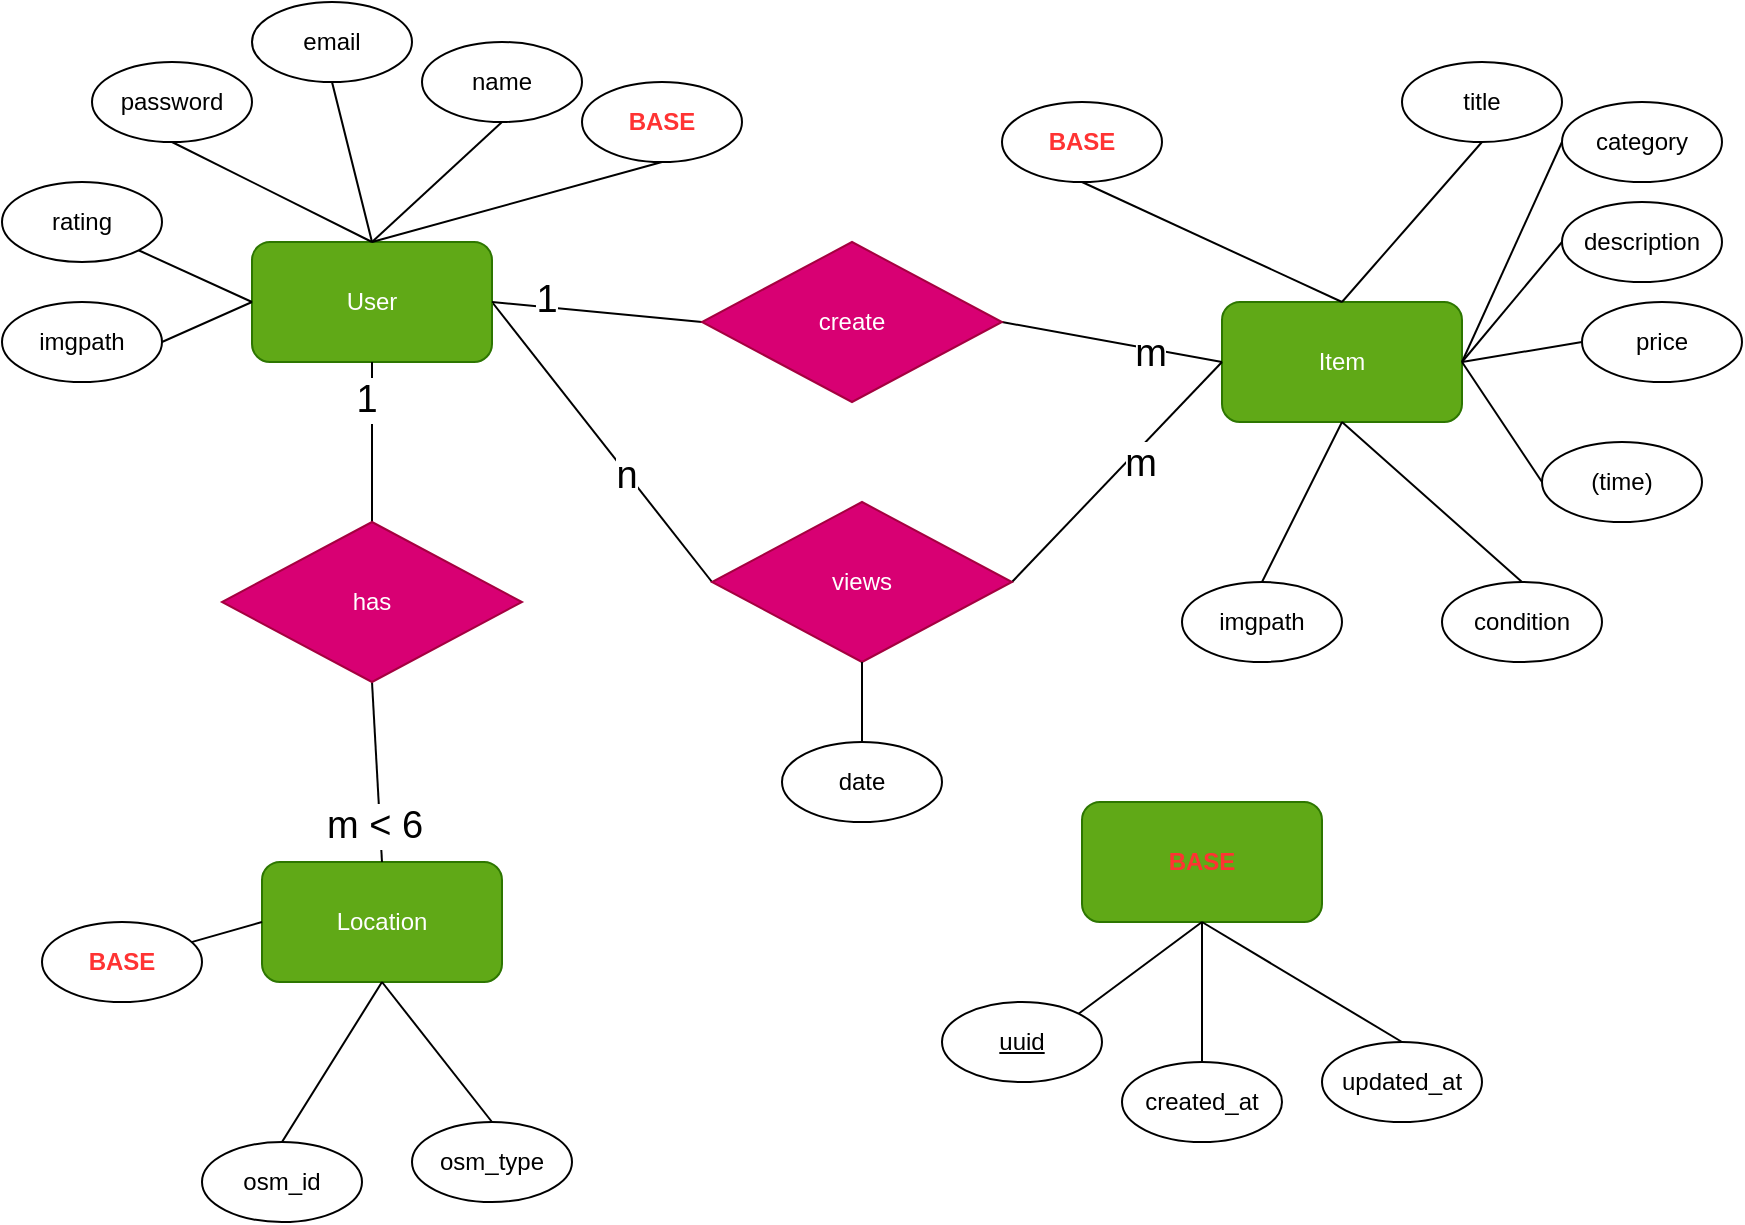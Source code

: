 <mxfile version="15.7.0" type="device"><diagram id="1ABPbdv6LbNUWQz2yqSs" name="Page-1"><mxGraphModel dx="2031" dy="769" grid="1" gridSize="10" guides="1" tooltips="1" connect="1" arrows="1" fold="1" page="1" pageScale="1" pageWidth="850" pageHeight="1100" math="0" shadow="0"><root><mxCell id="0"/><mxCell id="1" parent="0"/><mxCell id="87zOLOv3OQOaKh2De3vN-56" style="edgeStyle=none;rounded=0;orthogonalLoop=1;jettySize=auto;html=1;exitX=1;exitY=0.5;exitDx=0;exitDy=0;entryX=0;entryY=0.5;entryDx=0;entryDy=0;fontSize=19;endArrow=none;endFill=0;" parent="1" source="87zOLOv3OQOaKh2De3vN-1" target="87zOLOv3OQOaKh2De3vN-55" edge="1"><mxGeometry relative="1" as="geometry"/></mxCell><mxCell id="87zOLOv3OQOaKh2De3vN-60" value="n" style="edgeLabel;html=1;align=center;verticalAlign=middle;resizable=0;points=[];fontSize=19;" parent="87zOLOv3OQOaKh2De3vN-56" vertex="1" connectable="0"><mxGeometry x="0.238" y="-1" relative="1" as="geometry"><mxPoint as="offset"/></mxGeometry></mxCell><mxCell id="87zOLOv3OQOaKh2De3vN-1" value="User" style="rounded=1;whiteSpace=wrap;html=1;fillColor=#60a917;strokeColor=#2D7600;fontColor=#ffffff;" parent="1" vertex="1"><mxGeometry x="105" y="270" width="120" height="60" as="geometry"/></mxCell><mxCell id="87zOLOv3OQOaKh2De3vN-2" value="Item" style="rounded=1;whiteSpace=wrap;html=1;fillColor=#60a917;strokeColor=#2D7600;fontColor=#ffffff;" parent="1" vertex="1"><mxGeometry x="590" y="300" width="120" height="60" as="geometry"/></mxCell><mxCell id="87zOLOv3OQOaKh2De3vN-3" value="Location" style="rounded=1;whiteSpace=wrap;html=1;fillColor=#60a917;strokeColor=#2D7600;fontColor=#ffffff;" parent="1" vertex="1"><mxGeometry x="110" y="580" width="120" height="60" as="geometry"/></mxCell><mxCell id="87zOLOv3OQOaKh2De3vN-8" style="rounded=0;orthogonalLoop=1;jettySize=auto;html=1;exitX=0;exitY=0.5;exitDx=0;exitDy=0;entryX=1;entryY=0.5;entryDx=0;entryDy=0;endArrow=none;endFill=0;" parent="1" source="87zOLOv3OQOaKh2De3vN-6" target="87zOLOv3OQOaKh2De3vN-1" edge="1"><mxGeometry relative="1" as="geometry"/></mxCell><mxCell id="87zOLOv3OQOaKh2De3vN-19" value="1" style="edgeLabel;html=1;align=center;verticalAlign=middle;resizable=0;points=[];fontSize=19;" parent="87zOLOv3OQOaKh2De3vN-8" vertex="1" connectable="0"><mxGeometry x="0.5" y="-4" relative="1" as="geometry"><mxPoint as="offset"/></mxGeometry></mxCell><mxCell id="87zOLOv3OQOaKh2De3vN-9" style="rounded=0;orthogonalLoop=1;jettySize=auto;html=1;exitX=1;exitY=0.5;exitDx=0;exitDy=0;entryX=0;entryY=0.5;entryDx=0;entryDy=0;endArrow=none;endFill=0;" parent="1" source="87zOLOv3OQOaKh2De3vN-6" target="87zOLOv3OQOaKh2De3vN-2" edge="1"><mxGeometry relative="1" as="geometry"/></mxCell><mxCell id="87zOLOv3OQOaKh2De3vN-18" value="m" style="edgeLabel;html=1;align=center;verticalAlign=middle;resizable=0;points=[];fontSize=19;" parent="87zOLOv3OQOaKh2De3vN-9" vertex="1" connectable="0"><mxGeometry x="0.367" y="-2" relative="1" as="geometry"><mxPoint x="-1" as="offset"/></mxGeometry></mxCell><mxCell id="87zOLOv3OQOaKh2De3vN-6" value="create" style="rhombus;whiteSpace=wrap;html=1;fillColor=#d80073;strokeColor=#A50040;fontColor=#ffffff;" parent="1" vertex="1"><mxGeometry x="330" y="270" width="150" height="80" as="geometry"/></mxCell><mxCell id="87zOLOv3OQOaKh2De3vN-47" style="edgeStyle=none;rounded=0;orthogonalLoop=1;jettySize=auto;html=1;exitX=0.5;exitY=1;exitDx=0;exitDy=0;entryX=0.5;entryY=0;entryDx=0;entryDy=0;fontSize=19;endArrow=none;endFill=0;" parent="1" source="87zOLOv3OQOaKh2De3vN-11" target="87zOLOv3OQOaKh2De3vN-3" edge="1"><mxGeometry relative="1" as="geometry"/></mxCell><mxCell id="87zOLOv3OQOaKh2De3vN-50" value="m &amp;lt; 6" style="edgeLabel;html=1;align=center;verticalAlign=middle;resizable=0;points=[];fontSize=19;" parent="87zOLOv3OQOaKh2De3vN-47" vertex="1" connectable="0"><mxGeometry x="0.6" y="-3" relative="1" as="geometry"><mxPoint as="offset"/></mxGeometry></mxCell><mxCell id="87zOLOv3OQOaKh2De3vN-48" style="edgeStyle=none;rounded=0;orthogonalLoop=1;jettySize=auto;html=1;exitX=0.5;exitY=0;exitDx=0;exitDy=0;entryX=0.5;entryY=1;entryDx=0;entryDy=0;fontSize=19;endArrow=none;endFill=0;" parent="1" source="87zOLOv3OQOaKh2De3vN-11" target="87zOLOv3OQOaKh2De3vN-1" edge="1"><mxGeometry relative="1" as="geometry"/></mxCell><mxCell id="87zOLOv3OQOaKh2De3vN-49" value="1" style="edgeLabel;html=1;align=center;verticalAlign=middle;resizable=0;points=[];fontSize=19;" parent="87zOLOv3OQOaKh2De3vN-48" vertex="1" connectable="0"><mxGeometry x="0.532" y="3" relative="1" as="geometry"><mxPoint as="offset"/></mxGeometry></mxCell><mxCell id="87zOLOv3OQOaKh2De3vN-11" value="has" style="rhombus;whiteSpace=wrap;html=1;fillColor=#d80073;strokeColor=#A50040;fontColor=#ffffff;" parent="1" vertex="1"><mxGeometry x="90" y="410" width="150" height="80" as="geometry"/></mxCell><mxCell id="87zOLOv3OQOaKh2De3vN-13" style="edgeStyle=none;rounded=0;orthogonalLoop=1;jettySize=auto;html=1;exitX=0.5;exitY=1;exitDx=0;exitDy=0;entryX=0.5;entryY=0;entryDx=0;entryDy=0;endArrow=none;endFill=0;" parent="1" source="87zOLOv3OQOaKh2De3vN-12" target="87zOLOv3OQOaKh2De3vN-1" edge="1"><mxGeometry relative="1" as="geometry"/></mxCell><mxCell id="87zOLOv3OQOaKh2De3vN-12" value="&lt;b&gt;&lt;font color=&quot;#ff3333&quot;&gt;BASE&lt;/font&gt;&lt;/b&gt;" style="ellipse;whiteSpace=wrap;html=1;" parent="1" vertex="1"><mxGeometry x="270" y="190" width="80" height="40" as="geometry"/></mxCell><mxCell id="87zOLOv3OQOaKh2De3vN-15" style="edgeStyle=none;rounded=0;orthogonalLoop=1;jettySize=auto;html=1;exitX=0.5;exitY=1;exitDx=0;exitDy=0;entryX=0.5;entryY=0;entryDx=0;entryDy=0;endArrow=none;endFill=0;" parent="1" source="87zOLOv3OQOaKh2De3vN-14" target="87zOLOv3OQOaKh2De3vN-1" edge="1"><mxGeometry relative="1" as="geometry"/></mxCell><mxCell id="87zOLOv3OQOaKh2De3vN-14" value="name" style="ellipse;whiteSpace=wrap;html=1;" parent="1" vertex="1"><mxGeometry x="190" y="170" width="80" height="40" as="geometry"/></mxCell><mxCell id="87zOLOv3OQOaKh2De3vN-20" style="edgeStyle=none;rounded=0;orthogonalLoop=1;jettySize=auto;html=1;exitX=0.5;exitY=1;exitDx=0;exitDy=0;entryX=0.5;entryY=0;entryDx=0;entryDy=0;fontSize=19;endArrow=none;endFill=0;" parent="1" source="87zOLOv3OQOaKh2De3vN-16" target="87zOLOv3OQOaKh2De3vN-2" edge="1"><mxGeometry relative="1" as="geometry"/></mxCell><mxCell id="87zOLOv3OQOaKh2De3vN-16" value="&lt;b&gt;&lt;font color=&quot;#ff3333&quot;&gt;BASE&lt;/font&gt;&lt;/b&gt;" style="ellipse;whiteSpace=wrap;html=1;" parent="1" vertex="1"><mxGeometry x="480" y="200" width="80" height="40" as="geometry"/></mxCell><mxCell id="87zOLOv3OQOaKh2De3vN-27" style="edgeStyle=none;rounded=0;orthogonalLoop=1;jettySize=auto;html=1;exitX=0.5;exitY=1;exitDx=0;exitDy=0;entryX=0.5;entryY=0;entryDx=0;entryDy=0;fontSize=19;endArrow=none;endFill=0;" parent="1" source="87zOLOv3OQOaKh2De3vN-23" target="87zOLOv3OQOaKh2De3vN-2" edge="1"><mxGeometry relative="1" as="geometry"/></mxCell><mxCell id="87zOLOv3OQOaKh2De3vN-23" value="title" style="ellipse;whiteSpace=wrap;html=1;" parent="1" vertex="1"><mxGeometry x="680" y="180" width="80" height="40" as="geometry"/></mxCell><mxCell id="87zOLOv3OQOaKh2De3vN-29" style="edgeStyle=none;rounded=0;orthogonalLoop=1;jettySize=auto;html=1;exitX=0.5;exitY=1;exitDx=0;exitDy=0;entryX=0.5;entryY=0;entryDx=0;entryDy=0;fontSize=19;endArrow=none;endFill=0;" parent="1" source="87zOLOv3OQOaKh2De3vN-24" target="87zOLOv3OQOaKh2De3vN-1" edge="1"><mxGeometry relative="1" as="geometry"/></mxCell><mxCell id="87zOLOv3OQOaKh2De3vN-24" value="email" style="ellipse;whiteSpace=wrap;html=1;" parent="1" vertex="1"><mxGeometry x="105" y="150" width="80" height="40" as="geometry"/></mxCell><mxCell id="87zOLOv3OQOaKh2De3vN-74" style="edgeStyle=none;rounded=0;orthogonalLoop=1;jettySize=auto;html=1;exitX=0;exitY=0.5;exitDx=0;exitDy=0;entryX=1;entryY=0.5;entryDx=0;entryDy=0;fontSize=19;endArrow=none;endFill=0;" parent="1" source="87zOLOv3OQOaKh2De3vN-25" target="87zOLOv3OQOaKh2De3vN-2" edge="1"><mxGeometry relative="1" as="geometry"/></mxCell><mxCell id="87zOLOv3OQOaKh2De3vN-25" value="price" style="ellipse;whiteSpace=wrap;html=1;" parent="1" vertex="1"><mxGeometry x="770" y="300" width="80" height="40" as="geometry"/></mxCell><mxCell id="87zOLOv3OQOaKh2De3vN-45" style="edgeStyle=none;rounded=0;orthogonalLoop=1;jettySize=auto;html=1;exitX=1;exitY=0.5;exitDx=0;exitDy=0;fontSize=19;endArrow=none;endFill=0;" parent="1" edge="1"><mxGeometry relative="1" as="geometry"><mxPoint x="90" y="640" as="sourcePoint"/><mxPoint x="90" y="640" as="targetPoint"/></mxGeometry></mxCell><mxCell id="87zOLOv3OQOaKh2De3vN-53" style="edgeStyle=none;rounded=0;orthogonalLoop=1;jettySize=auto;html=1;exitX=1;exitY=1;exitDx=0;exitDy=0;entryX=0;entryY=0.5;entryDx=0;entryDy=0;fontSize=19;endArrow=none;endFill=0;" parent="1" source="87zOLOv3OQOaKh2De3vN-52" target="87zOLOv3OQOaKh2De3vN-1" edge="1"><mxGeometry relative="1" as="geometry"/></mxCell><mxCell id="87zOLOv3OQOaKh2De3vN-52" value="rating" style="ellipse;whiteSpace=wrap;html=1;" parent="1" vertex="1"><mxGeometry x="-20" y="240" width="80" height="40" as="geometry"/></mxCell><mxCell id="87zOLOv3OQOaKh2De3vN-57" style="edgeStyle=none;rounded=0;orthogonalLoop=1;jettySize=auto;html=1;exitX=1;exitY=0.5;exitDx=0;exitDy=0;entryX=0;entryY=0.5;entryDx=0;entryDy=0;fontSize=19;endArrow=none;endFill=0;" parent="1" source="87zOLOv3OQOaKh2De3vN-55" target="87zOLOv3OQOaKh2De3vN-2" edge="1"><mxGeometry relative="1" as="geometry"/></mxCell><mxCell id="87zOLOv3OQOaKh2De3vN-61" value="m" style="edgeLabel;html=1;align=center;verticalAlign=middle;resizable=0;points=[];fontSize=19;" parent="87zOLOv3OQOaKh2De3vN-57" vertex="1" connectable="0"><mxGeometry x="0.144" y="-5" relative="1" as="geometry"><mxPoint as="offset"/></mxGeometry></mxCell><mxCell id="87zOLOv3OQOaKh2De3vN-55" value="views" style="rhombus;whiteSpace=wrap;html=1;fillColor=#d80073;strokeColor=#A50040;fontColor=#ffffff;" parent="1" vertex="1"><mxGeometry x="335" y="400" width="150" height="80" as="geometry"/></mxCell><mxCell id="87zOLOv3OQOaKh2De3vN-59" style="edgeStyle=none;rounded=0;orthogonalLoop=1;jettySize=auto;html=1;exitX=0.5;exitY=0;exitDx=0;exitDy=0;entryX=0.5;entryY=1;entryDx=0;entryDy=0;fontSize=19;endArrow=none;endFill=0;" parent="1" source="87zOLOv3OQOaKh2De3vN-58" target="87zOLOv3OQOaKh2De3vN-55" edge="1"><mxGeometry relative="1" as="geometry"/></mxCell><mxCell id="87zOLOv3OQOaKh2De3vN-58" value="date" style="ellipse;whiteSpace=wrap;html=1;" parent="1" vertex="1"><mxGeometry x="370" y="520" width="80" height="40" as="geometry"/></mxCell><mxCell id="87zOLOv3OQOaKh2De3vN-72" style="edgeStyle=none;rounded=0;orthogonalLoop=1;jettySize=auto;html=1;exitX=0;exitY=0.5;exitDx=0;exitDy=0;entryX=1;entryY=0.5;entryDx=0;entryDy=0;fontSize=19;endArrow=none;endFill=0;" parent="1" source="87zOLOv3OQOaKh2De3vN-71" target="87zOLOv3OQOaKh2De3vN-2" edge="1"><mxGeometry relative="1" as="geometry"/></mxCell><mxCell id="87zOLOv3OQOaKh2De3vN-71" value="category" style="ellipse;whiteSpace=wrap;html=1;" parent="1" vertex="1"><mxGeometry x="760" y="200" width="80" height="40" as="geometry"/></mxCell><mxCell id="87zOLOv3OQOaKh2De3vN-76" style="edgeStyle=none;rounded=0;orthogonalLoop=1;jettySize=auto;html=1;exitX=0;exitY=0.5;exitDx=0;exitDy=0;entryX=1;entryY=0.5;entryDx=0;entryDy=0;fontSize=19;endArrow=none;endFill=0;" parent="1" source="87zOLOv3OQOaKh2De3vN-75" target="87zOLOv3OQOaKh2De3vN-2" edge="1"><mxGeometry relative="1" as="geometry"/></mxCell><mxCell id="87zOLOv3OQOaKh2De3vN-75" value="(time)" style="ellipse;whiteSpace=wrap;html=1;" parent="1" vertex="1"><mxGeometry x="750" y="370" width="80" height="40" as="geometry"/></mxCell><mxCell id="87zOLOv3OQOaKh2De3vN-79" style="edgeStyle=none;rounded=0;orthogonalLoop=1;jettySize=auto;html=1;exitX=1;exitY=0.5;exitDx=0;exitDy=0;entryX=0;entryY=0.5;entryDx=0;entryDy=0;fontSize=19;endArrow=none;endFill=0;" parent="1" source="87zOLOv3OQOaKh2De3vN-77" target="87zOLOv3OQOaKh2De3vN-1" edge="1"><mxGeometry relative="1" as="geometry"/></mxCell><mxCell id="87zOLOv3OQOaKh2De3vN-77" value="imgpath" style="ellipse;whiteSpace=wrap;html=1;" parent="1" vertex="1"><mxGeometry x="-20" y="300" width="80" height="40" as="geometry"/></mxCell><mxCell id="87zOLOv3OQOaKh2De3vN-80" style="edgeStyle=none;rounded=0;orthogonalLoop=1;jettySize=auto;html=1;exitX=0.5;exitY=0;exitDx=0;exitDy=0;entryX=0.5;entryY=1;entryDx=0;entryDy=0;fontSize=19;endArrow=none;endFill=0;" parent="1" source="87zOLOv3OQOaKh2De3vN-78" target="87zOLOv3OQOaKh2De3vN-2" edge="1"><mxGeometry relative="1" as="geometry"/></mxCell><mxCell id="87zOLOv3OQOaKh2De3vN-78" value="imgpath" style="ellipse;whiteSpace=wrap;html=1;" parent="1" vertex="1"><mxGeometry x="570" y="440" width="80" height="40" as="geometry"/></mxCell><mxCell id="87zOLOv3OQOaKh2De3vN-87" style="edgeStyle=none;rounded=0;orthogonalLoop=1;jettySize=auto;html=1;exitX=0.5;exitY=1;exitDx=0;exitDy=0;entryX=0.5;entryY=0;entryDx=0;entryDy=0;fontSize=19;endArrow=none;endFill=0;" parent="1" source="87zOLOv3OQOaKh2De3vN-86" target="87zOLOv3OQOaKh2De3vN-1" edge="1"><mxGeometry relative="1" as="geometry"/></mxCell><mxCell id="87zOLOv3OQOaKh2De3vN-86" value="password" style="ellipse;whiteSpace=wrap;html=1;" parent="1" vertex="1"><mxGeometry x="25" y="180" width="80" height="40" as="geometry"/></mxCell><mxCell id="87zOLOv3OQOaKh2De3vN-89" style="edgeStyle=none;rounded=0;orthogonalLoop=1;jettySize=auto;html=1;exitX=0;exitY=0.5;exitDx=0;exitDy=0;entryX=1;entryY=0.5;entryDx=0;entryDy=0;fontSize=19;endArrow=none;endFill=0;" parent="1" source="87zOLOv3OQOaKh2De3vN-88" target="87zOLOv3OQOaKh2De3vN-2" edge="1"><mxGeometry relative="1" as="geometry"/></mxCell><mxCell id="87zOLOv3OQOaKh2De3vN-88" value="description" style="ellipse;whiteSpace=wrap;html=1;" parent="1" vertex="1"><mxGeometry x="760" y="250" width="80" height="40" as="geometry"/></mxCell><mxCell id="1RHEQsHnKP4AfDr4uQzv-5" style="edgeStyle=none;rounded=0;orthogonalLoop=1;jettySize=auto;html=1;exitX=0.5;exitY=0;exitDx=0;exitDy=0;entryX=0.5;entryY=1;entryDx=0;entryDy=0;endArrow=none;endFill=0;" parent="1" source="87zOLOv3OQOaKh2De3vN-90" target="87zOLOv3OQOaKh2De3vN-2" edge="1"><mxGeometry relative="1" as="geometry"/></mxCell><mxCell id="87zOLOv3OQOaKh2De3vN-90" value="condition" style="ellipse;whiteSpace=wrap;html=1;" parent="1" vertex="1"><mxGeometry x="700" y="440" width="80" height="40" as="geometry"/></mxCell><mxCell id="1RHEQsHnKP4AfDr4uQzv-2" style="rounded=0;orthogonalLoop=1;jettySize=auto;html=1;exitX=0.5;exitY=0;exitDx=0;exitDy=0;entryX=0.5;entryY=1;entryDx=0;entryDy=0;endArrow=none;endFill=0;" parent="1" source="1RHEQsHnKP4AfDr4uQzv-1" target="87zOLOv3OQOaKh2De3vN-3" edge="1"><mxGeometry relative="1" as="geometry"/></mxCell><mxCell id="1RHEQsHnKP4AfDr4uQzv-1" value="osm_id" style="ellipse;whiteSpace=wrap;html=1;" parent="1" vertex="1"><mxGeometry x="80" y="720" width="80" height="40" as="geometry"/></mxCell><mxCell id="1RHEQsHnKP4AfDr4uQzv-4" style="edgeStyle=none;rounded=0;orthogonalLoop=1;jettySize=auto;html=1;exitX=0.5;exitY=0;exitDx=0;exitDy=0;entryX=0.5;entryY=1;entryDx=0;entryDy=0;endArrow=none;endFill=0;" parent="1" source="1RHEQsHnKP4AfDr4uQzv-3" target="87zOLOv3OQOaKh2De3vN-3" edge="1"><mxGeometry relative="1" as="geometry"/></mxCell><mxCell id="1RHEQsHnKP4AfDr4uQzv-3" value="osm_type" style="ellipse;whiteSpace=wrap;html=1;" parent="1" vertex="1"><mxGeometry x="185" y="710" width="80" height="40" as="geometry"/></mxCell><mxCell id="1RHEQsHnKP4AfDr4uQzv-8" style="edgeStyle=none;rounded=0;orthogonalLoop=1;jettySize=auto;html=1;entryX=0;entryY=0.5;entryDx=0;entryDy=0;fontColor=#FF3333;endArrow=none;endFill=0;" parent="1" source="1RHEQsHnKP4AfDr4uQzv-7" target="87zOLOv3OQOaKh2De3vN-3" edge="1"><mxGeometry relative="1" as="geometry"/></mxCell><mxCell id="1RHEQsHnKP4AfDr4uQzv-7" value="&lt;b&gt;&lt;font color=&quot;#ff3333&quot;&gt;BASE&lt;/font&gt;&lt;/b&gt;" style="ellipse;whiteSpace=wrap;html=1;" parent="1" vertex="1"><mxGeometry y="610" width="80" height="40" as="geometry"/></mxCell><mxCell id="1RHEQsHnKP4AfDr4uQzv-9" value="&lt;b&gt;&lt;font color=&quot;#ff3333&quot;&gt;BASE&lt;/font&gt;&lt;/b&gt;" style="rounded=1;whiteSpace=wrap;html=1;fillColor=#60a917;strokeColor=#2D7600;fontColor=#ffffff;" parent="1" vertex="1"><mxGeometry x="520" y="550" width="120" height="60" as="geometry"/></mxCell><mxCell id="1RHEQsHnKP4AfDr4uQzv-15" style="edgeStyle=none;rounded=0;orthogonalLoop=1;jettySize=auto;html=1;exitX=1;exitY=0;exitDx=0;exitDy=0;entryX=0.5;entryY=1;entryDx=0;entryDy=0;fontColor=#FF3333;endArrow=none;endFill=0;" parent="1" source="1RHEQsHnKP4AfDr4uQzv-10" target="1RHEQsHnKP4AfDr4uQzv-9" edge="1"><mxGeometry relative="1" as="geometry"/></mxCell><mxCell id="1RHEQsHnKP4AfDr4uQzv-10" value="&lt;u&gt;uuid&lt;/u&gt;" style="ellipse;whiteSpace=wrap;html=1;" parent="1" vertex="1"><mxGeometry x="450" y="650" width="80" height="40" as="geometry"/></mxCell><mxCell id="1RHEQsHnKP4AfDr4uQzv-16" style="edgeStyle=none;rounded=0;orthogonalLoop=1;jettySize=auto;html=1;exitX=0.5;exitY=0;exitDx=0;exitDy=0;fontColor=#FF3333;endArrow=none;endFill=0;entryX=0.5;entryY=1;entryDx=0;entryDy=0;" parent="1" source="1RHEQsHnKP4AfDr4uQzv-11" target="1RHEQsHnKP4AfDr4uQzv-9" edge="1"><mxGeometry relative="1" as="geometry"><mxPoint x="580" y="610" as="targetPoint"/></mxGeometry></mxCell><mxCell id="1RHEQsHnKP4AfDr4uQzv-11" value="created_at" style="ellipse;whiteSpace=wrap;html=1;" parent="1" vertex="1"><mxGeometry x="540" y="680" width="80" height="40" as="geometry"/></mxCell><mxCell id="1RHEQsHnKP4AfDr4uQzv-17" style="edgeStyle=none;rounded=0;orthogonalLoop=1;jettySize=auto;html=1;exitX=0.5;exitY=0;exitDx=0;exitDy=0;entryX=0.5;entryY=1;entryDx=0;entryDy=0;fontColor=#FF3333;endArrow=none;endFill=0;" parent="1" source="1RHEQsHnKP4AfDr4uQzv-12" target="1RHEQsHnKP4AfDr4uQzv-9" edge="1"><mxGeometry relative="1" as="geometry"/></mxCell><mxCell id="1RHEQsHnKP4AfDr4uQzv-12" value="updated_at" style="ellipse;whiteSpace=wrap;html=1;" parent="1" vertex="1"><mxGeometry x="640" y="670" width="80" height="40" as="geometry"/></mxCell></root></mxGraphModel></diagram></mxfile>